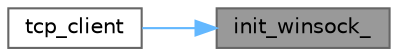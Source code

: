 digraph "init_winsock_"
{
 // LATEX_PDF_SIZE
  bgcolor="transparent";
  edge [fontname=Helvetica,fontsize=10,labelfontname=Helvetica,labelfontsize=10];
  node [fontname=Helvetica,fontsize=10,shape=box,height=0.2,width=0.4];
  rankdir="RL";
  Node1 [id="Node000001",label="init_winsock_",height=0.2,width=0.4,color="gray40", fillcolor="grey60", style="filled", fontcolor="black",tooltip=" "];
  Node1 -> Node2 [id="edge1_Node000001_Node000002",dir="back",color="steelblue1",style="solid",tooltip=" "];
  Node2 [id="Node000002",label="tcp_client",height=0.2,width=0.4,color="grey40", fillcolor="white", style="filled",URL="$classspdlog_1_1details_1_1tcp__client.html#af32d11dc12724260d9f4b7428f31f433",tooltip=" "];
}
